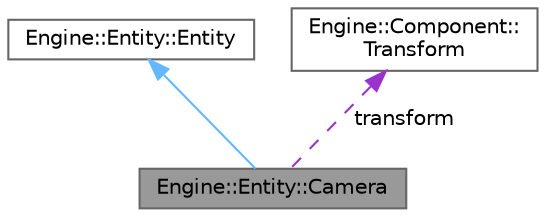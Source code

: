 digraph "Engine::Entity::Camera"
{
 // LATEX_PDF_SIZE
  bgcolor="transparent";
  edge [fontname=Helvetica,fontsize=10,labelfontname=Helvetica,labelfontsize=10];
  node [fontname=Helvetica,fontsize=10,shape=box,height=0.2,width=0.4];
  Node1 [label="Engine::Entity::Camera",height=0.2,width=0.4,color="gray40", fillcolor="grey60", style="filled", fontcolor="black",tooltip=" "];
  Node2 -> Node1 [dir="back",color="steelblue1",style="solid"];
  Node2 [label="Engine::Entity::Entity",height=0.2,width=0.4,color="gray40", fillcolor="white", style="filled",URL="$class_engine_1_1_entity_1_1_entity.html",tooltip=" "];
  Node3 -> Node1 [dir="back",color="darkorchid3",style="dashed",label=" transform" ];
  Node3 [label="Engine::Component::\lTransform",height=0.2,width=0.4,color="gray40", fillcolor="white", style="filled",URL="$class_engine_1_1_component_1_1_transform.html",tooltip="Stores the transformation information of an object; rotation, translation and scale."];
}
